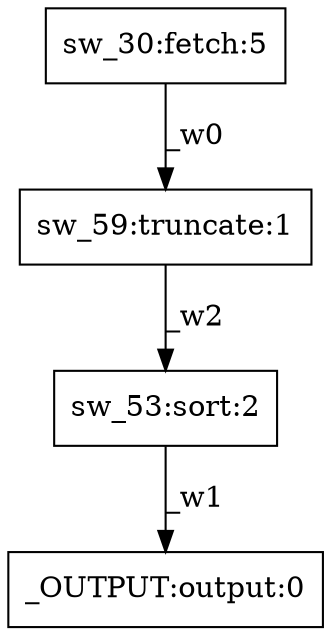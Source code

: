 digraph test1 { node [shape=box] "_OUTPUT" [label="_OUTPUT:output:0"];"sw_30" [label="sw_30:fetch:5"];"sw_53" [label="sw_53:sort:2"];"sw_59" [label="sw_59:truncate:1"];"sw_30" -> "sw_59" [label="_w0"];"sw_53" -> "_OUTPUT" [label="_w1"];"sw_59" -> "sw_53" [label="_w2"];}